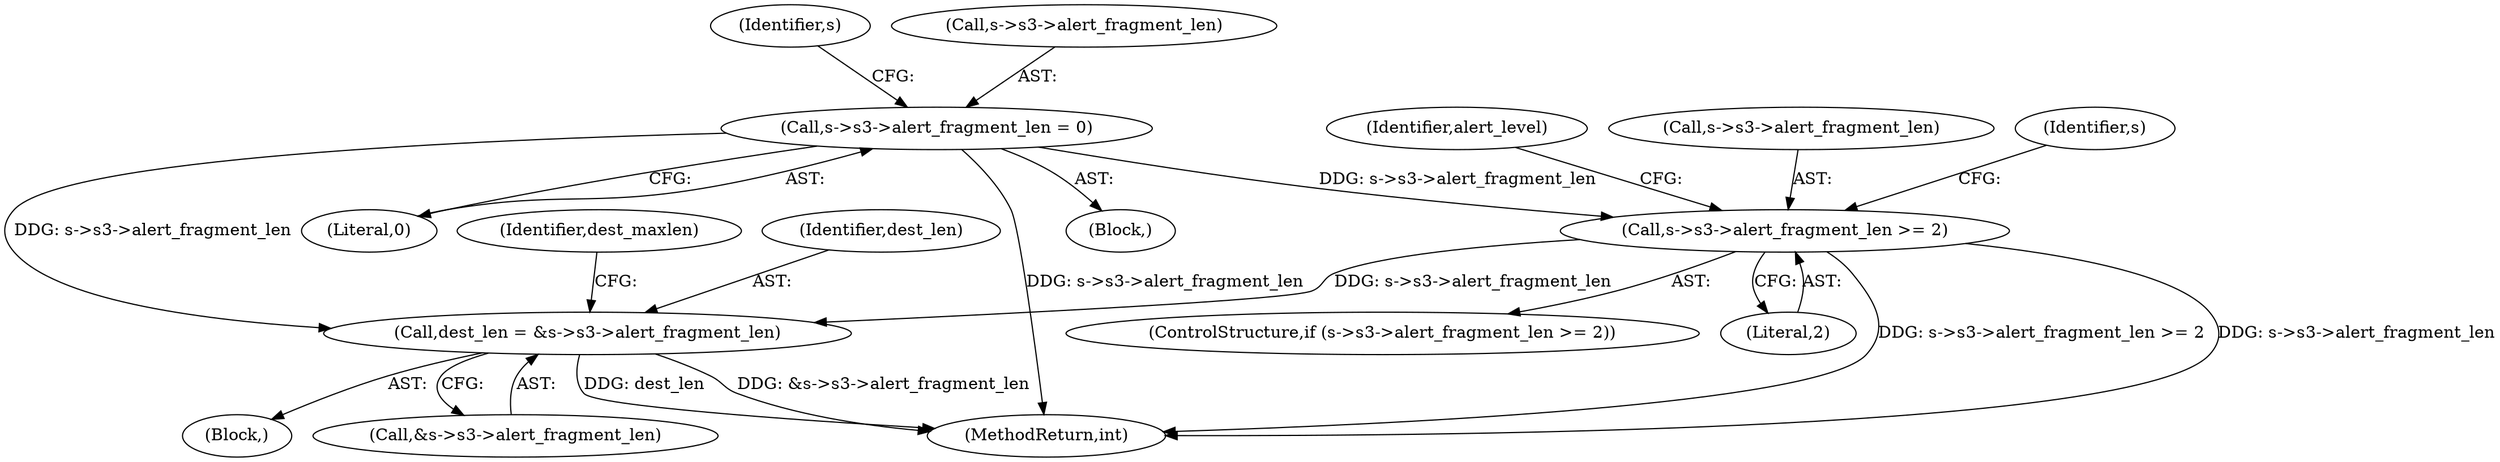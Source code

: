 digraph "0_openssl_e9bbefbf0f24c57645e7ad6a5a71ae649d18ac8e_0@pointer" {
"1000586" [label="(Call,dest_len = &s->s3->alert_fragment_len)"];
"1000978" [label="(Call,s->s3->alert_fragment_len = 0)"];
"1000950" [label="(Call,s->s3->alert_fragment_len >= 2)"];
"1000957" [label="(Block,)"];
"1000987" [label="(Identifier,s)"];
"1000956" [label="(Literal,2)"];
"1000951" [label="(Call,s->s3->alert_fragment_len)"];
"1001177" [label="(Identifier,s)"];
"1000978" [label="(Call,s->s3->alert_fragment_len = 0)"];
"1000950" [label="(Call,s->s3->alert_fragment_len >= 2)"];
"1000640" [label="(Identifier,dest_maxlen)"];
"1000588" [label="(Call,&s->s3->alert_fragment_len)"];
"1000586" [label="(Call,dest_len = &s->s3->alert_fragment_len)"];
"1000979" [label="(Call,s->s3->alert_fragment_len)"];
"1001522" [label="(MethodReturn,int)"];
"1000570" [label="(Block,)"];
"1000949" [label="(ControlStructure,if (s->s3->alert_fragment_len >= 2))"];
"1000960" [label="(Identifier,alert_level)"];
"1000984" [label="(Literal,0)"];
"1000587" [label="(Identifier,dest_len)"];
"1000586" -> "1000570"  [label="AST: "];
"1000586" -> "1000588"  [label="CFG: "];
"1000587" -> "1000586"  [label="AST: "];
"1000588" -> "1000586"  [label="AST: "];
"1000640" -> "1000586"  [label="CFG: "];
"1000586" -> "1001522"  [label="DDG: &s->s3->alert_fragment_len"];
"1000586" -> "1001522"  [label="DDG: dest_len"];
"1000978" -> "1000586"  [label="DDG: s->s3->alert_fragment_len"];
"1000950" -> "1000586"  [label="DDG: s->s3->alert_fragment_len"];
"1000978" -> "1000957"  [label="AST: "];
"1000978" -> "1000984"  [label="CFG: "];
"1000979" -> "1000978"  [label="AST: "];
"1000984" -> "1000978"  [label="AST: "];
"1000987" -> "1000978"  [label="CFG: "];
"1000978" -> "1001522"  [label="DDG: s->s3->alert_fragment_len"];
"1000978" -> "1000950"  [label="DDG: s->s3->alert_fragment_len"];
"1000950" -> "1000949"  [label="AST: "];
"1000950" -> "1000956"  [label="CFG: "];
"1000951" -> "1000950"  [label="AST: "];
"1000956" -> "1000950"  [label="AST: "];
"1000960" -> "1000950"  [label="CFG: "];
"1001177" -> "1000950"  [label="CFG: "];
"1000950" -> "1001522"  [label="DDG: s->s3->alert_fragment_len >= 2"];
"1000950" -> "1001522"  [label="DDG: s->s3->alert_fragment_len"];
}
